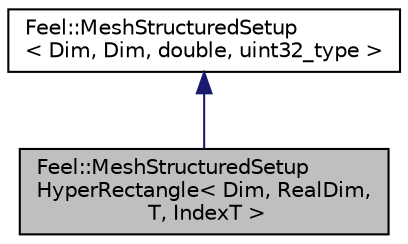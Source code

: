 digraph "Feel::MeshStructuredSetupHyperRectangle&lt; Dim, RealDim, T, IndexT &gt;"
{
 // LATEX_PDF_SIZE
  edge [fontname="Helvetica",fontsize="10",labelfontname="Helvetica",labelfontsize="10"];
  node [fontname="Helvetica",fontsize="10",shape=record];
  Node1 [label="Feel::MeshStructuredSetup\lHyperRectangle\< Dim, RealDim,\l T, IndexT \>",height=0.2,width=0.4,color="black", fillcolor="grey75", style="filled", fontcolor="black",tooltip=" "];
  Node2 -> Node1 [dir="back",color="midnightblue",fontsize="10",style="solid",fontname="Helvetica"];
  Node2 [label="Feel::MeshStructuredSetup\l\< Dim, Dim, double, uint32_type \>",height=0.2,width=0.4,color="black", fillcolor="white", style="filled",URL="$classFeel_1_1MeshStructuredSetup.html",tooltip=" "];
}
